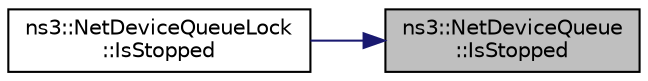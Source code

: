 digraph "ns3::NetDeviceQueue::IsStopped"
{
 // LATEX_PDF_SIZE
  edge [fontname="Helvetica",fontsize="10",labelfontname="Helvetica",labelfontsize="10"];
  node [fontname="Helvetica",fontsize="10",shape=record];
  rankdir="RL";
  Node1 [label="ns3::NetDeviceQueue\l::IsStopped",height=0.2,width=0.4,color="black", fillcolor="grey75", style="filled", fontcolor="black",tooltip="Get the status of the device transmission queue."];
  Node1 -> Node2 [dir="back",color="midnightblue",fontsize="10",style="solid",fontname="Helvetica"];
  Node2 [label="ns3::NetDeviceQueueLock\l::IsStopped",height=0.2,width=0.4,color="black", fillcolor="white", style="filled",URL="$classns3_1_1_net_device_queue_lock.html#aa585c1f15018df81741928e85dd65b0d",tooltip="Get the status of the device transmission queue."];
}
